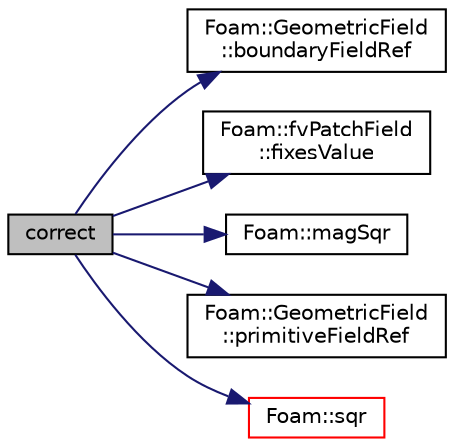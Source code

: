 digraph "correct"
{
  bgcolor="transparent";
  edge [fontname="Helvetica",fontsize="10",labelfontname="Helvetica",labelfontsize="10"];
  node [fontname="Helvetica",fontsize="10",shape=record];
  rankdir="LR";
  Node612 [label="correct",height=0.2,width=0.4,color="black", fillcolor="grey75", style="filled", fontcolor="black"];
  Node612 -> Node613 [color="midnightblue",fontsize="10",style="solid",fontname="Helvetica"];
  Node613 [label="Foam::GeometricField\l::boundaryFieldRef",height=0.2,width=0.4,color="black",URL="$a23249.html#af3831c9fea9f6ae7532a6d57cc67c959",tooltip="Return a reference to the boundary field. "];
  Node612 -> Node614 [color="midnightblue",fontsize="10",style="solid",fontname="Helvetica"];
  Node614 [label="Foam::fvPatchField\l::fixesValue",height=0.2,width=0.4,color="black",URL="$a23169.html#a0de932061a01f71d2b747c01a4d1a467",tooltip="Return true if this patch field fixes a value. "];
  Node612 -> Node615 [color="midnightblue",fontsize="10",style="solid",fontname="Helvetica"];
  Node615 [label="Foam::magSqr",height=0.2,width=0.4,color="black",URL="$a21851.html#ae6fff2c6981e6d9618aa5038e69def6e"];
  Node612 -> Node616 [color="midnightblue",fontsize="10",style="solid",fontname="Helvetica"];
  Node616 [label="Foam::GeometricField\l::primitiveFieldRef",height=0.2,width=0.4,color="black",URL="$a23249.html#a1c19f056796aa3c294dccefee1f7d26d",tooltip="Return a reference to the internal field. "];
  Node612 -> Node617 [color="midnightblue",fontsize="10",style="solid",fontname="Helvetica"];
  Node617 [label="Foam::sqr",height=0.2,width=0.4,color="red",URL="$a21851.html#a277dc11c581d53826ab5090b08f3b17b"];
}
